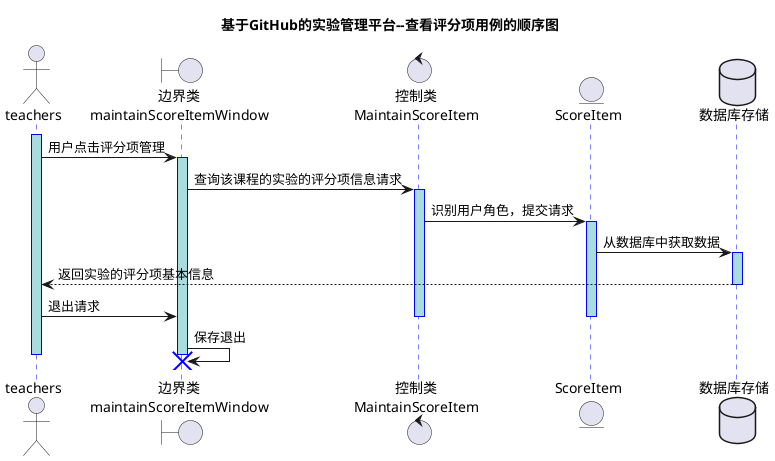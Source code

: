 @startuml
title 基于GitHub的实验管理平台--查看评分项用例的顺序图
actor teachers as T
boundary "边界类\nmaintainScoreItemWindow" as MSIW
control "控制类\nMaintainScoreItem" as MSI
entity ScoreItem as SI
database 数据库存储 as SH

activate T
T -> MSIW: 用户点击评分项管理
activate MSIW
MSIW -> MSI: 查询该课程的实验的评分项信息请求
activate MSI
MSI -> SI: 识别用户角色，提交请求
activate SI
SI -> SH: 从数据库中获取数据
activate SH
SH --> T:返回实验的评分项基本信息
deactivate SH

T -> MSIW: 退出请求
deactivate SI
deactivate MSI
MSIW -> MSIW: 保存退出
deactivate T
destroy MSIW

skinparam sequence {
	ArrowColor DeepSkyBlue
	ActorBorderColor DeepSkyBlue
	LifeLineBorderColor blue
	LifeLineBackgroundColor #A9DCDF

	ParticipantBorderColor DeepSkyBlue
	ParticipantBackgroundColor DodgerBlue
	ParticipantFontName Impact
	ParticipantFontSize 17
	ParticipantFontColor #A9DCDF

	ActorBackgroundColor aqua
	ActorFontSize 17
	ActorFontName Aapex
}

@enduml